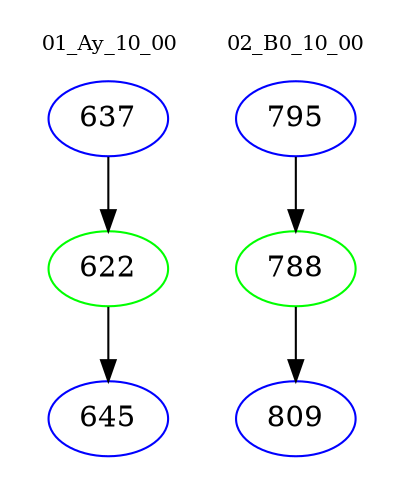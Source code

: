 digraph{
subgraph cluster_0 {
color = white
label = "01_Ay_10_00";
fontsize=10;
T0_637 [label="637", color="blue"]
T0_637 -> T0_622 [color="black"]
T0_622 [label="622", color="green"]
T0_622 -> T0_645 [color="black"]
T0_645 [label="645", color="blue"]
}
subgraph cluster_1 {
color = white
label = "02_B0_10_00";
fontsize=10;
T1_795 [label="795", color="blue"]
T1_795 -> T1_788 [color="black"]
T1_788 [label="788", color="green"]
T1_788 -> T1_809 [color="black"]
T1_809 [label="809", color="blue"]
}
}
